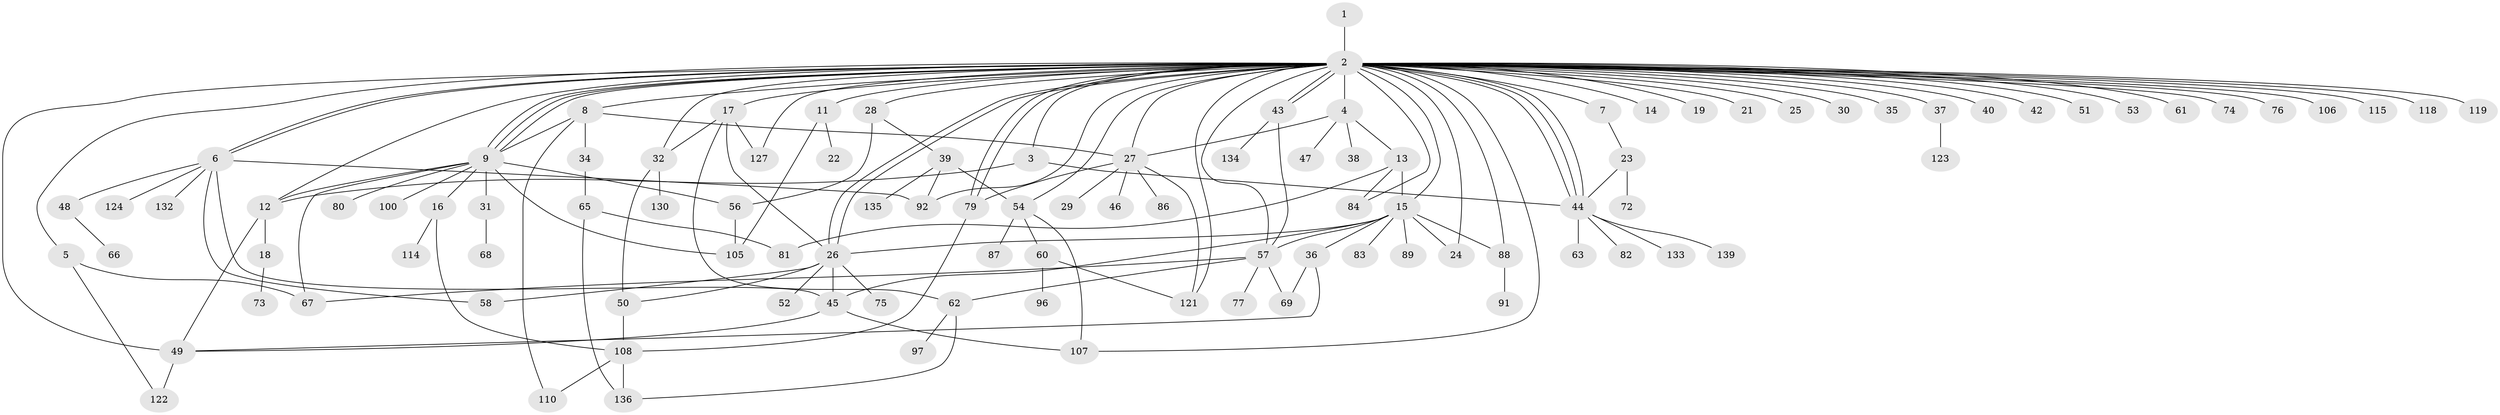 // original degree distribution, {1: 0.48201438848920863, 56: 0.007194244604316547, 3: 0.12949640287769784, 5: 0.04316546762589928, 4: 0.09352517985611511, 9: 0.014388489208633094, 6: 0.02877697841726619, 11: 0.007194244604316547, 12: 0.007194244604316547, 2: 0.17266187050359713, 10: 0.007194244604316547, 8: 0.007194244604316547}
// Generated by graph-tools (version 1.1) at 2025/41/03/06/25 10:41:46]
// undirected, 104 vertices, 157 edges
graph export_dot {
graph [start="1"]
  node [color=gray90,style=filled];
  1;
  2 [super="+103"];
  3;
  4 [super="+20"];
  5 [super="+85"];
  6 [super="+33"];
  7 [super="+41"];
  8 [super="+10"];
  9 [super="+64"];
  11;
  12 [super="+126"];
  13;
  14;
  15 [super="+90"];
  16;
  17 [super="+59"];
  18;
  19;
  21;
  22;
  23;
  24;
  25 [super="+125"];
  26 [super="+71"];
  27 [super="+131"];
  28 [super="+98"];
  29 [super="+95"];
  30;
  31;
  32 [super="+102"];
  34;
  35;
  36 [super="+99"];
  37 [super="+70"];
  38;
  39 [super="+117"];
  40;
  42;
  43 [super="+93"];
  44 [super="+120"];
  45 [super="+55"];
  46;
  47;
  48;
  49 [super="+78"];
  50 [super="+112"];
  51;
  52;
  53;
  54 [super="+138"];
  56 [super="+94"];
  57 [super="+111"];
  58;
  60;
  61;
  62;
  63;
  65 [super="+113"];
  66;
  67;
  68;
  69;
  72;
  73;
  74;
  75;
  76;
  77;
  79;
  80 [super="+101"];
  81 [super="+137"];
  82;
  83;
  84;
  86;
  87;
  88 [super="+129"];
  89;
  91;
  92 [super="+104"];
  96;
  97;
  100;
  105;
  106;
  107;
  108 [super="+109"];
  110 [super="+116"];
  114;
  115;
  118;
  119;
  121 [super="+128"];
  122;
  123;
  124;
  127;
  130;
  132;
  133;
  134;
  135;
  136;
  139;
  1 -- 2;
  2 -- 3;
  2 -- 4;
  2 -- 5;
  2 -- 6;
  2 -- 6;
  2 -- 7;
  2 -- 8;
  2 -- 9;
  2 -- 9;
  2 -- 9;
  2 -- 11;
  2 -- 12;
  2 -- 14;
  2 -- 15;
  2 -- 17 [weight=2];
  2 -- 19;
  2 -- 21;
  2 -- 24;
  2 -- 25;
  2 -- 26;
  2 -- 26;
  2 -- 27;
  2 -- 28;
  2 -- 30;
  2 -- 32;
  2 -- 35;
  2 -- 37;
  2 -- 40;
  2 -- 42;
  2 -- 43;
  2 -- 43;
  2 -- 44;
  2 -- 44;
  2 -- 44;
  2 -- 51;
  2 -- 53;
  2 -- 54;
  2 -- 61;
  2 -- 74;
  2 -- 76;
  2 -- 79;
  2 -- 79;
  2 -- 84;
  2 -- 92;
  2 -- 106;
  2 -- 107;
  2 -- 115;
  2 -- 118;
  2 -- 119;
  2 -- 121;
  2 -- 127;
  2 -- 49;
  2 -- 57;
  2 -- 88;
  3 -- 12;
  3 -- 44;
  4 -- 13;
  4 -- 27;
  4 -- 47;
  4 -- 38;
  5 -- 67;
  5 -- 122;
  6 -- 45;
  6 -- 48;
  6 -- 58;
  6 -- 92;
  6 -- 124;
  6 -- 132;
  7 -- 23;
  8 -- 27;
  8 -- 34;
  8 -- 9;
  8 -- 110;
  9 -- 16;
  9 -- 31;
  9 -- 56;
  9 -- 67;
  9 -- 80;
  9 -- 100;
  9 -- 105;
  9 -- 12;
  11 -- 22;
  11 -- 105;
  12 -- 18;
  12 -- 49;
  13 -- 15;
  13 -- 81;
  13 -- 84;
  15 -- 24;
  15 -- 26;
  15 -- 36;
  15 -- 45 [weight=2];
  15 -- 57;
  15 -- 83;
  15 -- 88;
  15 -- 89;
  16 -- 114;
  16 -- 108;
  17 -- 26;
  17 -- 32;
  17 -- 62;
  17 -- 127;
  18 -- 73;
  23 -- 44;
  23 -- 72;
  26 -- 45;
  26 -- 50;
  26 -- 52;
  26 -- 58;
  26 -- 75;
  27 -- 29;
  27 -- 46;
  27 -- 79;
  27 -- 86;
  27 -- 121;
  28 -- 39;
  28 -- 56;
  31 -- 68;
  32 -- 50;
  32 -- 130;
  34 -- 65;
  36 -- 49;
  36 -- 69;
  37 -- 123;
  39 -- 54;
  39 -- 135;
  39 -- 92;
  43 -- 57;
  43 -- 134;
  44 -- 63;
  44 -- 82;
  44 -- 139;
  44 -- 133;
  45 -- 107;
  45 -- 49;
  48 -- 66;
  49 -- 122;
  50 -- 108;
  54 -- 60;
  54 -- 87;
  54 -- 107;
  56 -- 105;
  57 -- 62;
  57 -- 67;
  57 -- 77;
  57 -- 69;
  60 -- 96;
  60 -- 121;
  62 -- 97;
  62 -- 136;
  65 -- 81 [weight=2];
  65 -- 136;
  79 -- 108;
  88 -- 91;
  108 -- 136;
  108 -- 110;
}

